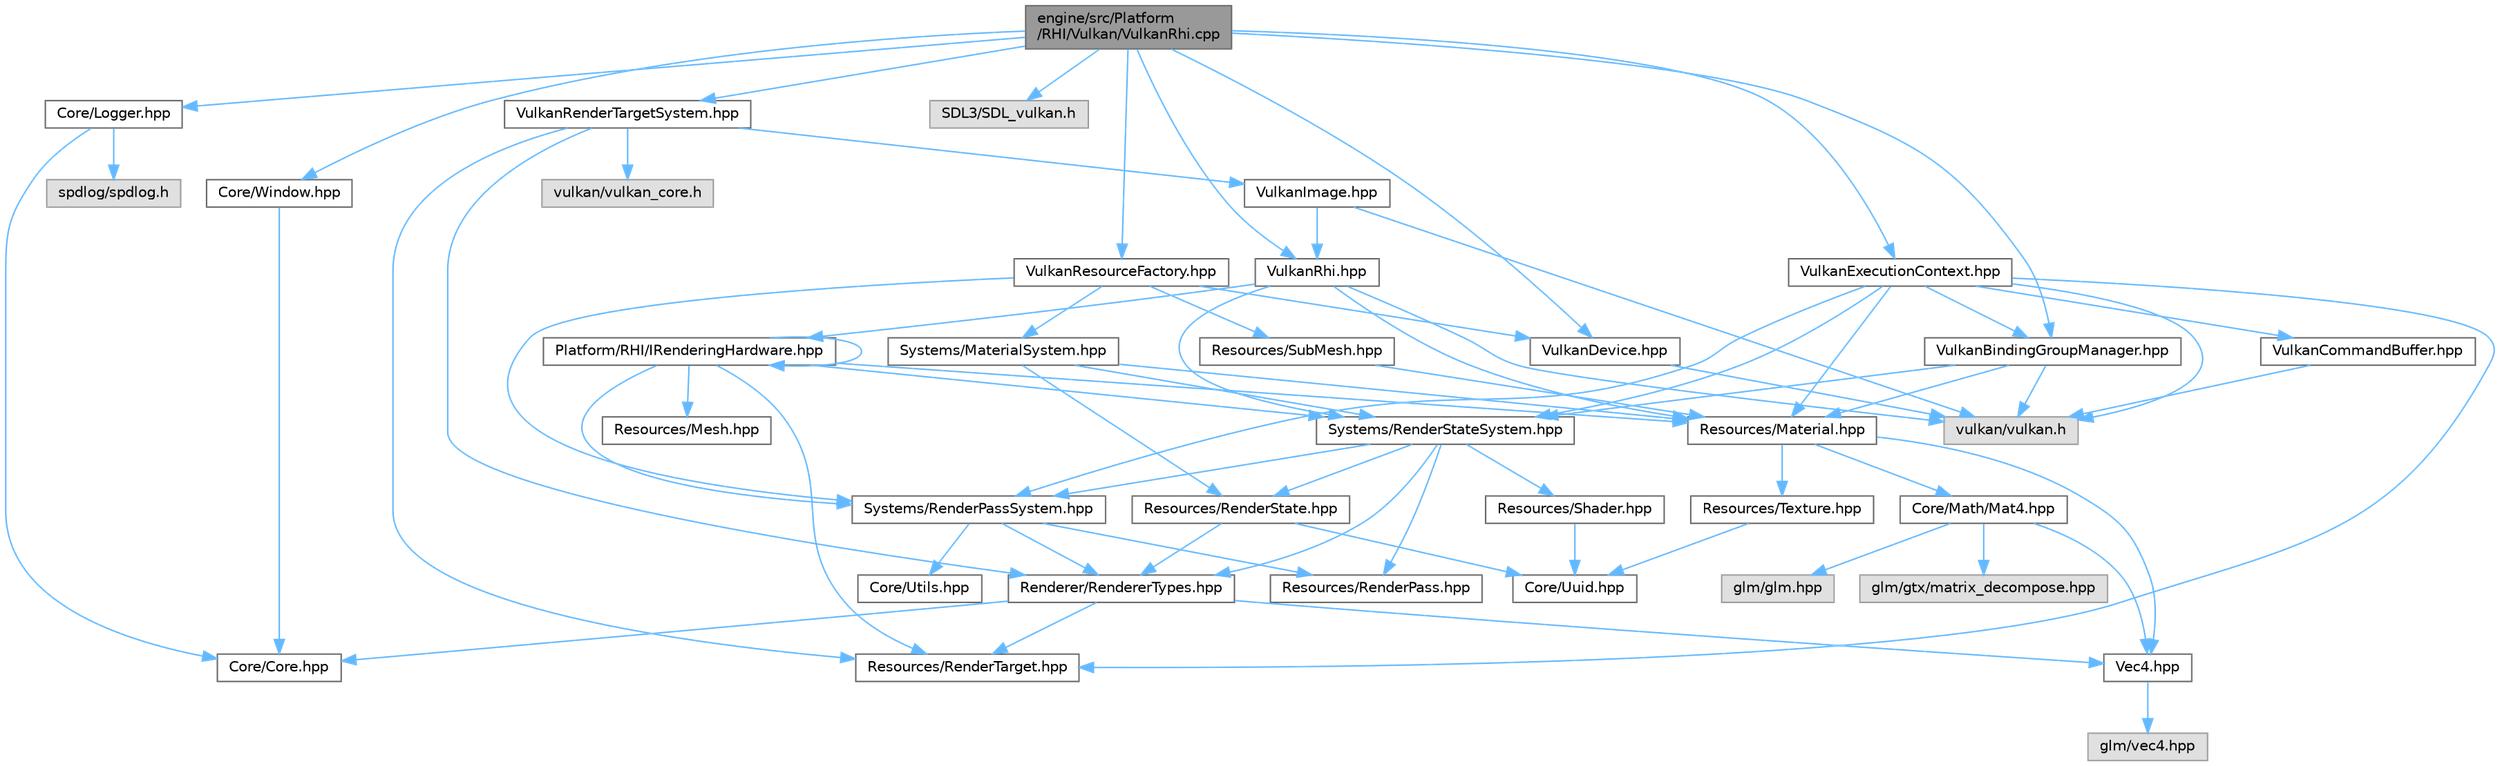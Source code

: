 digraph "engine/src/Platform/RHI/Vulkan/VulkanRhi.cpp"
{
 // LATEX_PDF_SIZE
  bgcolor="transparent";
  edge [fontname=Helvetica,fontsize=10,labelfontname=Helvetica,labelfontsize=10];
  node [fontname=Helvetica,fontsize=10,shape=box,height=0.2,width=0.4];
  Node1 [id="Node000001",label="engine/src/Platform\l/RHI/Vulkan/VulkanRhi.cpp",height=0.2,width=0.4,color="gray40", fillcolor="grey60", style="filled", fontcolor="black",tooltip=" "];
  Node1 -> Node2 [id="edge1_Node000001_Node000002",color="steelblue1",style="solid",tooltip=" "];
  Node2 [id="Node000002",label="VulkanRhi.hpp",height=0.2,width=0.4,color="grey40", fillcolor="white", style="filled",URL="$_vulkan_rhi_8hpp.html",tooltip=" "];
  Node2 -> Node3 [id="edge2_Node000002_Node000003",color="steelblue1",style="solid",tooltip=" "];
  Node3 [id="Node000003",label="vulkan/vulkan.h",height=0.2,width=0.4,color="grey60", fillcolor="#E0E0E0", style="filled",tooltip=" "];
  Node2 -> Node4 [id="edge3_Node000002_Node000004",color="steelblue1",style="solid",tooltip=" "];
  Node4 [id="Node000004",label="Platform/RHI/IRenderingHardware.hpp",height=0.2,width=0.4,color="grey40", fillcolor="white", style="filled",URL="$_i_rendering_hardware_8hpp.html",tooltip=" "];
  Node4 -> Node4 [id="edge4_Node000004_Node000004",color="steelblue1",style="solid",tooltip=" "];
  Node4 -> Node5 [id="edge5_Node000004_Node000005",color="steelblue1",style="solid",tooltip=" "];
  Node5 [id="Node000005",label="Resources/Material.hpp",height=0.2,width=0.4,color="grey40", fillcolor="white", style="filled",URL="$_material_8hpp.html",tooltip=" "];
  Node5 -> Node6 [id="edge6_Node000005_Node000006",color="steelblue1",style="solid",tooltip=" "];
  Node6 [id="Node000006",label="Core/Math/Mat4.hpp",height=0.2,width=0.4,color="grey40", fillcolor="white", style="filled",URL="$_mat4_8hpp.html",tooltip=" "];
  Node6 -> Node7 [id="edge7_Node000006_Node000007",color="steelblue1",style="solid",tooltip=" "];
  Node7 [id="Node000007",label="Vec4.hpp",height=0.2,width=0.4,color="grey40", fillcolor="white", style="filled",URL="$_vec4_8hpp.html",tooltip=" "];
  Node7 -> Node8 [id="edge8_Node000007_Node000008",color="steelblue1",style="solid",tooltip=" "];
  Node8 [id="Node000008",label="glm/vec4.hpp",height=0.2,width=0.4,color="grey60", fillcolor="#E0E0E0", style="filled",tooltip=" "];
  Node6 -> Node9 [id="edge9_Node000006_Node000009",color="steelblue1",style="solid",tooltip=" "];
  Node9 [id="Node000009",label="glm/glm.hpp",height=0.2,width=0.4,color="grey60", fillcolor="#E0E0E0", style="filled",tooltip=" "];
  Node6 -> Node10 [id="edge10_Node000006_Node000010",color="steelblue1",style="solid",tooltip=" "];
  Node10 [id="Node000010",label="glm/gtx/matrix_decompose.hpp",height=0.2,width=0.4,color="grey60", fillcolor="#E0E0E0", style="filled",tooltip=" "];
  Node5 -> Node7 [id="edge11_Node000005_Node000007",color="steelblue1",style="solid",tooltip=" "];
  Node5 -> Node11 [id="edge12_Node000005_Node000011",color="steelblue1",style="solid",tooltip=" "];
  Node11 [id="Node000011",label="Resources/Texture.hpp",height=0.2,width=0.4,color="grey40", fillcolor="white", style="filled",URL="$_texture_8hpp.html",tooltip=" "];
  Node11 -> Node12 [id="edge13_Node000011_Node000012",color="steelblue1",style="solid",tooltip=" "];
  Node12 [id="Node000012",label="Core/Uuid.hpp",height=0.2,width=0.4,color="grey40", fillcolor="white", style="filled",URL="$_uuid_8hpp.html",tooltip=" "];
  Node4 -> Node13 [id="edge14_Node000004_Node000013",color="steelblue1",style="solid",tooltip=" "];
  Node13 [id="Node000013",label="Resources/Mesh.hpp",height=0.2,width=0.4,color="grey40", fillcolor="white", style="filled",URL="$_mesh_8hpp.html",tooltip=" "];
  Node4 -> Node14 [id="edge15_Node000004_Node000014",color="steelblue1",style="solid",tooltip=" "];
  Node14 [id="Node000014",label="Resources/RenderTarget.hpp",height=0.2,width=0.4,color="grey40", fillcolor="white", style="filled",URL="$_render_target_8hpp.html",tooltip=" "];
  Node4 -> Node15 [id="edge16_Node000004_Node000015",color="steelblue1",style="solid",tooltip=" "];
  Node15 [id="Node000015",label="Systems/RenderPassSystem.hpp",height=0.2,width=0.4,color="grey40", fillcolor="white", style="filled",URL="$_render_pass_system_8hpp.html",tooltip=" "];
  Node15 -> Node16 [id="edge17_Node000015_Node000016",color="steelblue1",style="solid",tooltip=" "];
  Node16 [id="Node000016",label="Core/Utils.hpp",height=0.2,width=0.4,color="grey40", fillcolor="white", style="filled",URL="$_utils_8hpp.html",tooltip=" "];
  Node15 -> Node17 [id="edge18_Node000015_Node000017",color="steelblue1",style="solid",tooltip=" "];
  Node17 [id="Node000017",label="Renderer/RendererTypes.hpp",height=0.2,width=0.4,color="grey40", fillcolor="white", style="filled",URL="$_renderer_types_8hpp.html",tooltip=" "];
  Node17 -> Node18 [id="edge19_Node000017_Node000018",color="steelblue1",style="solid",tooltip=" "];
  Node18 [id="Node000018",label="Core/Core.hpp",height=0.2,width=0.4,color="grey40", fillcolor="white", style="filled",URL="$_core_8hpp.html",tooltip=" "];
  Node17 -> Node7 [id="edge20_Node000017_Node000007",color="steelblue1",style="solid",tooltip=" "];
  Node17 -> Node14 [id="edge21_Node000017_Node000014",color="steelblue1",style="solid",tooltip=" "];
  Node15 -> Node19 [id="edge22_Node000015_Node000019",color="steelblue1",style="solid",tooltip=" "];
  Node19 [id="Node000019",label="Resources/RenderPass.hpp",height=0.2,width=0.4,color="grey40", fillcolor="white", style="filled",URL="$_render_pass_8hpp.html",tooltip=" "];
  Node4 -> Node20 [id="edge23_Node000004_Node000020",color="steelblue1",style="solid",tooltip=" "];
  Node20 [id="Node000020",label="Systems/RenderStateSystem.hpp",height=0.2,width=0.4,color="grey40", fillcolor="white", style="filled",URL="$_render_state_system_8hpp.html",tooltip=" "];
  Node20 -> Node15 [id="edge24_Node000020_Node000015",color="steelblue1",style="solid",tooltip=" "];
  Node20 -> Node17 [id="edge25_Node000020_Node000017",color="steelblue1",style="solid",tooltip=" "];
  Node20 -> Node19 [id="edge26_Node000020_Node000019",color="steelblue1",style="solid",tooltip=" "];
  Node20 -> Node21 [id="edge27_Node000020_Node000021",color="steelblue1",style="solid",tooltip=" "];
  Node21 [id="Node000021",label="Resources/RenderState.hpp",height=0.2,width=0.4,color="grey40", fillcolor="white", style="filled",URL="$_render_state_8hpp.html",tooltip=" "];
  Node21 -> Node12 [id="edge28_Node000021_Node000012",color="steelblue1",style="solid",tooltip=" "];
  Node21 -> Node17 [id="edge29_Node000021_Node000017",color="steelblue1",style="solid",tooltip=" "];
  Node20 -> Node22 [id="edge30_Node000020_Node000022",color="steelblue1",style="solid",tooltip=" "];
  Node22 [id="Node000022",label="Resources/Shader.hpp",height=0.2,width=0.4,color="grey40", fillcolor="white", style="filled",URL="$_shader_8hpp.html",tooltip=" "];
  Node22 -> Node12 [id="edge31_Node000022_Node000012",color="steelblue1",style="solid",tooltip=" "];
  Node2 -> Node5 [id="edge32_Node000002_Node000005",color="steelblue1",style="solid",tooltip=" "];
  Node2 -> Node20 [id="edge33_Node000002_Node000020",color="steelblue1",style="solid",tooltip=" "];
  Node1 -> Node23 [id="edge34_Node000001_Node000023",color="steelblue1",style="solid",tooltip=" "];
  Node23 [id="Node000023",label="Core/Logger.hpp",height=0.2,width=0.4,color="grey40", fillcolor="white", style="filled",URL="$_logger_8hpp.html",tooltip=" "];
  Node23 -> Node24 [id="edge35_Node000023_Node000024",color="steelblue1",style="solid",tooltip=" "];
  Node24 [id="Node000024",label="spdlog/spdlog.h",height=0.2,width=0.4,color="grey60", fillcolor="#E0E0E0", style="filled",tooltip=" "];
  Node23 -> Node18 [id="edge36_Node000023_Node000018",color="steelblue1",style="solid",tooltip=" "];
  Node1 -> Node25 [id="edge37_Node000001_Node000025",color="steelblue1",style="solid",tooltip=" "];
  Node25 [id="Node000025",label="Core/Window.hpp",height=0.2,width=0.4,color="grey40", fillcolor="white", style="filled",URL="$_window_8hpp.html",tooltip=" "];
  Node25 -> Node18 [id="edge38_Node000025_Node000018",color="steelblue1",style="solid",tooltip=" "];
  Node1 -> Node26 [id="edge39_Node000001_Node000026",color="steelblue1",style="solid",tooltip=" "];
  Node26 [id="Node000026",label="SDL3/SDL_vulkan.h",height=0.2,width=0.4,color="grey60", fillcolor="#E0E0E0", style="filled",tooltip=" "];
  Node1 -> Node27 [id="edge40_Node000001_Node000027",color="steelblue1",style="solid",tooltip=" "];
  Node27 [id="Node000027",label="VulkanBindingGroupManager.hpp",height=0.2,width=0.4,color="grey40", fillcolor="white", style="filled",URL="$_vulkan_binding_group_manager_8hpp.html",tooltip=" "];
  Node27 -> Node3 [id="edge41_Node000027_Node000003",color="steelblue1",style="solid",tooltip=" "];
  Node27 -> Node5 [id="edge42_Node000027_Node000005",color="steelblue1",style="solid",tooltip=" "];
  Node27 -> Node20 [id="edge43_Node000027_Node000020",color="steelblue1",style="solid",tooltip=" "];
  Node1 -> Node28 [id="edge44_Node000001_Node000028",color="steelblue1",style="solid",tooltip=" "];
  Node28 [id="Node000028",label="VulkanDevice.hpp",height=0.2,width=0.4,color="grey40", fillcolor="white", style="filled",URL="$_vulkan_device_8hpp.html",tooltip=" "];
  Node28 -> Node3 [id="edge45_Node000028_Node000003",color="steelblue1",style="solid",tooltip=" "];
  Node1 -> Node29 [id="edge46_Node000001_Node000029",color="steelblue1",style="solid",tooltip=" "];
  Node29 [id="Node000029",label="VulkanExecutionContext.hpp",height=0.2,width=0.4,color="grey40", fillcolor="white", style="filled",URL="$_vulkan_execution_context_8hpp.html",tooltip=" "];
  Node29 -> Node3 [id="edge47_Node000029_Node000003",color="steelblue1",style="solid",tooltip=" "];
  Node29 -> Node27 [id="edge48_Node000029_Node000027",color="steelblue1",style="solid",tooltip=" "];
  Node29 -> Node30 [id="edge49_Node000029_Node000030",color="steelblue1",style="solid",tooltip=" "];
  Node30 [id="Node000030",label="VulkanCommandBuffer.hpp",height=0.2,width=0.4,color="grey40", fillcolor="white", style="filled",URL="$_vulkan_command_buffer_8hpp.html",tooltip=" "];
  Node30 -> Node3 [id="edge50_Node000030_Node000003",color="steelblue1",style="solid",tooltip=" "];
  Node29 -> Node5 [id="edge51_Node000029_Node000005",color="steelblue1",style="solid",tooltip=" "];
  Node29 -> Node14 [id="edge52_Node000029_Node000014",color="steelblue1",style="solid",tooltip=" "];
  Node29 -> Node15 [id="edge53_Node000029_Node000015",color="steelblue1",style="solid",tooltip=" "];
  Node29 -> Node20 [id="edge54_Node000029_Node000020",color="steelblue1",style="solid",tooltip=" "];
  Node1 -> Node31 [id="edge55_Node000001_Node000031",color="steelblue1",style="solid",tooltip=" "];
  Node31 [id="Node000031",label="VulkanRenderTargetSystem.hpp",height=0.2,width=0.4,color="grey40", fillcolor="white", style="filled",URL="$_vulkan_render_target_system_8hpp.html",tooltip=" "];
  Node31 -> Node32 [id="edge56_Node000031_Node000032",color="steelblue1",style="solid",tooltip=" "];
  Node32 [id="Node000032",label="vulkan/vulkan_core.h",height=0.2,width=0.4,color="grey60", fillcolor="#E0E0E0", style="filled",tooltip=" "];
  Node31 -> Node33 [id="edge57_Node000031_Node000033",color="steelblue1",style="solid",tooltip=" "];
  Node33 [id="Node000033",label="VulkanImage.hpp",height=0.2,width=0.4,color="grey40", fillcolor="white", style="filled",URL="$_vulkan_image_8hpp.html",tooltip=" "];
  Node33 -> Node3 [id="edge58_Node000033_Node000003",color="steelblue1",style="solid",tooltip=" "];
  Node33 -> Node2 [id="edge59_Node000033_Node000002",color="steelblue1",style="solid",tooltip=" "];
  Node31 -> Node17 [id="edge60_Node000031_Node000017",color="steelblue1",style="solid",tooltip=" "];
  Node31 -> Node14 [id="edge61_Node000031_Node000014",color="steelblue1",style="solid",tooltip=" "];
  Node1 -> Node34 [id="edge62_Node000001_Node000034",color="steelblue1",style="solid",tooltip=" "];
  Node34 [id="Node000034",label="VulkanResourceFactory.hpp",height=0.2,width=0.4,color="grey40", fillcolor="white", style="filled",URL="$_vulkan_resource_factory_8hpp.html",tooltip=" "];
  Node34 -> Node28 [id="edge63_Node000034_Node000028",color="steelblue1",style="solid",tooltip=" "];
  Node34 -> Node35 [id="edge64_Node000034_Node000035",color="steelblue1",style="solid",tooltip=" "];
  Node35 [id="Node000035",label="Resources/SubMesh.hpp",height=0.2,width=0.4,color="grey40", fillcolor="white", style="filled",URL="$_sub_mesh_8hpp.html",tooltip=" "];
  Node35 -> Node5 [id="edge65_Node000035_Node000005",color="steelblue1",style="solid",tooltip=" "];
  Node34 -> Node36 [id="edge66_Node000034_Node000036",color="steelblue1",style="solid",tooltip=" "];
  Node36 [id="Node000036",label="Systems/MaterialSystem.hpp",height=0.2,width=0.4,color="grey40", fillcolor="white", style="filled",URL="$_material_system_8hpp.html",tooltip=" "];
  Node36 -> Node20 [id="edge67_Node000036_Node000020",color="steelblue1",style="solid",tooltip=" "];
  Node36 -> Node5 [id="edge68_Node000036_Node000005",color="steelblue1",style="solid",tooltip=" "];
  Node36 -> Node21 [id="edge69_Node000036_Node000021",color="steelblue1",style="solid",tooltip=" "];
  Node34 -> Node15 [id="edge70_Node000034_Node000015",color="steelblue1",style="solid",tooltip=" "];
}
